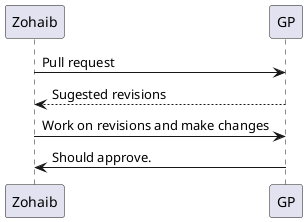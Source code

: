 @startuml
Zohaib -> GP: Pull request
GP --> Zohaib: Sugested revisions

Zohaib -> GP: Work on revisions and make changes
GP -> Zohaib: Should approve.  
@enduml
